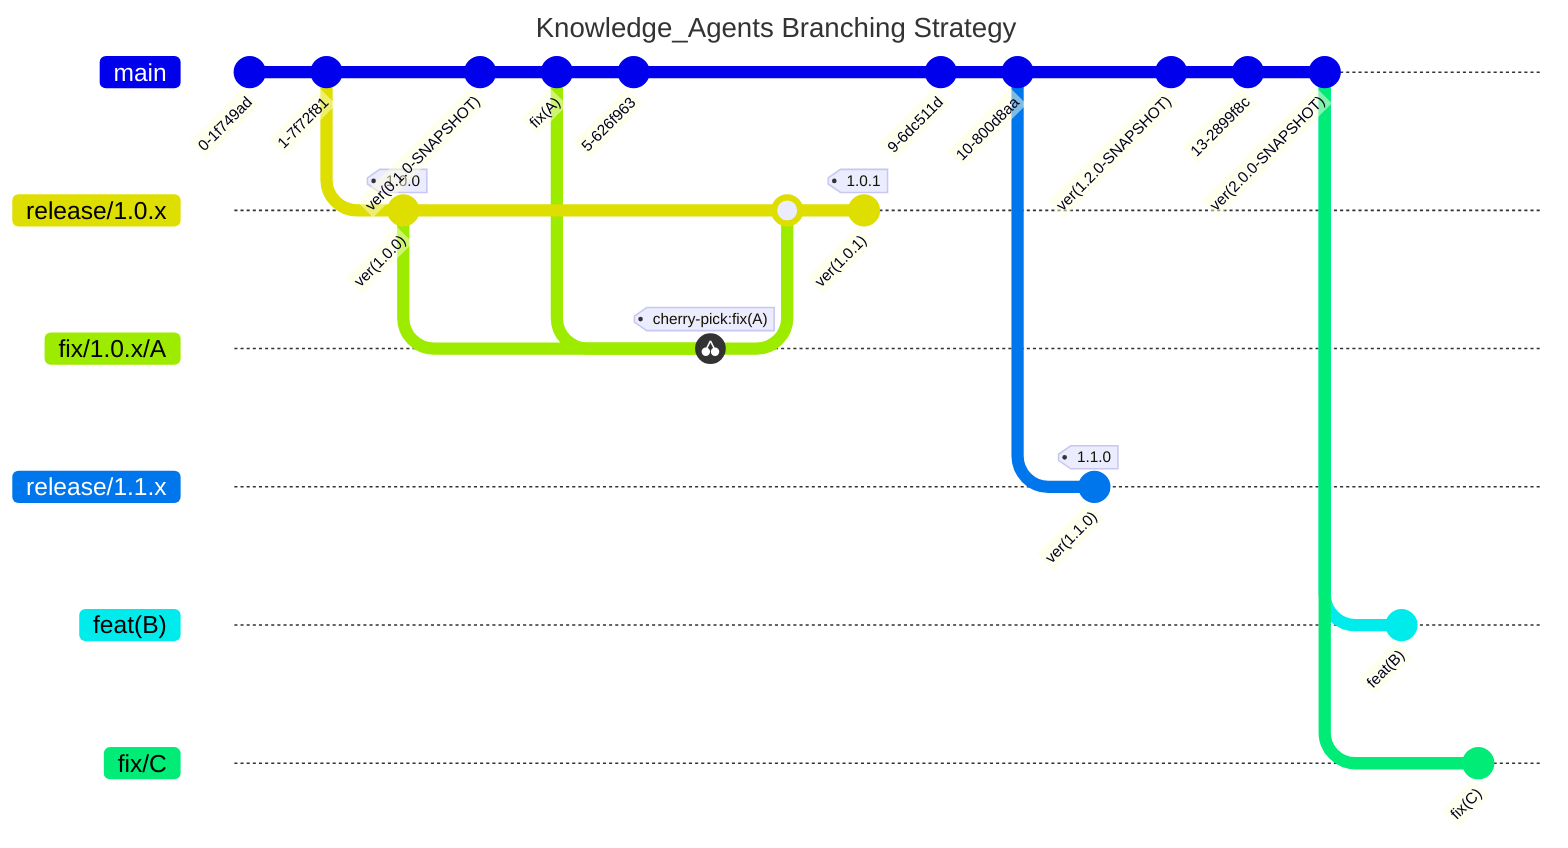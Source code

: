 ---
title: Knowledge_Agents Branching Strategy
---
gitGraph
    commit
    commit
    branch "release/1.0.x"
    checkout "release/1.0.x"
    commit id: "ver(1.0.0)" tag: "1.0.0"

    checkout main
    commit id: "ver(0.1.0-SNAPSHOT)"
    commit id: "fix(A)"
    commit
    checkout "release/1.0.x"
    branch "fix/1.0.x/A"
    cherry-pick id: "fix(A)"
    checkout "release/1.0.x"
    merge "fix/1.0.x/A"

    checkout "release/1.0.x"
    commit id: "ver(1.0.1)" tag: "1.0.1"
    checkout main
    commit
    commit
    branch "release/1.1.x"
    checkout "release/1.1.x"
    commit id: "ver(1.1.0)" tag: "1.1.0"
    checkout main
    commit id: "ver(1.2.0-SNAPSHOT)"
    commit
    commit id: "ver(2.0.0-SNAPSHOT)"
    branch "feat(B)"
    commit id: "feat(B)"
    checkout main
    branch "fix/C"
    commit id: "fix(C)"